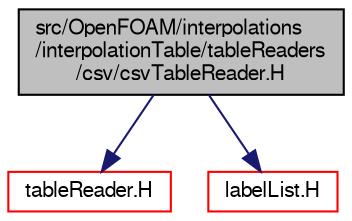 digraph "src/OpenFOAM/interpolations/interpolationTable/tableReaders/csv/csvTableReader.H"
{
  bgcolor="transparent";
  edge [fontname="FreeSans",fontsize="10",labelfontname="FreeSans",labelfontsize="10"];
  node [fontname="FreeSans",fontsize="10",shape=record];
  Node0 [label="src/OpenFOAM/interpolations\l/interpolationTable/tableReaders\l/csv/csvTableReader.H",height=0.2,width=0.4,color="black", fillcolor="grey75", style="filled", fontcolor="black"];
  Node0 -> Node1 [color="midnightblue",fontsize="10",style="solid",fontname="FreeSans"];
  Node1 [label="tableReader.H",height=0.2,width=0.4,color="red",URL="$a10445.html"];
  Node0 -> Node91 [color="midnightblue",fontsize="10",style="solid",fontname="FreeSans"];
  Node91 [label="labelList.H",height=0.2,width=0.4,color="red",URL="$a12380.html"];
}
